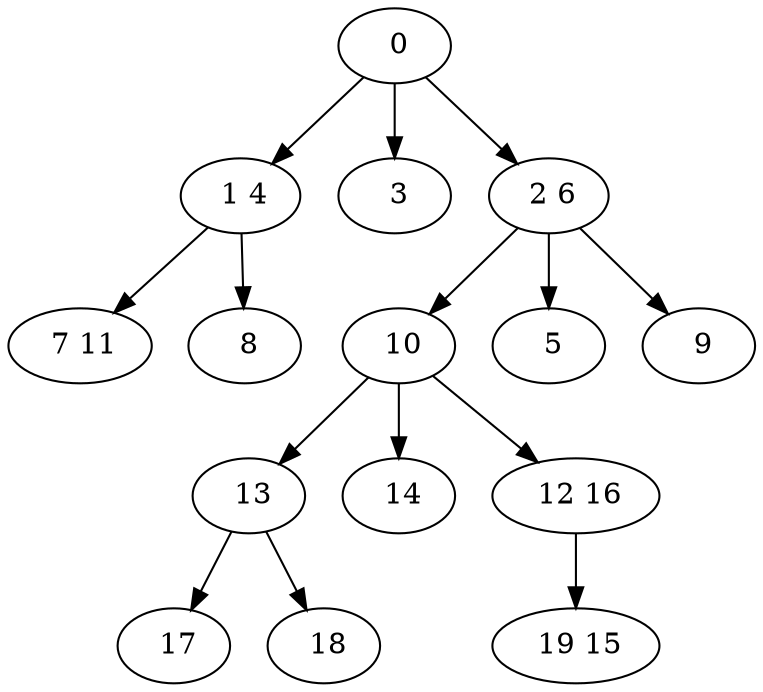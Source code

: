 digraph mytree {
" 0" -> " 1 4";
" 0" -> " 3";
" 0" -> " 2 6";
" 1 4" -> " 7 11";
" 1 4" -> " 8";
" 3";
" 2 6" -> " 10";
" 2 6" -> " 5";
" 2 6" -> " 9";
" 7 11";
" 8";
" 10" -> " 13";
" 10" -> " 14";
" 10" -> " 12 16";
" 13" -> " 17";
" 13" -> " 18";
" 14";
" 19 15";
" 12 16" -> " 19 15";
" 17";
" 18";
" 5";
" 9";
}
